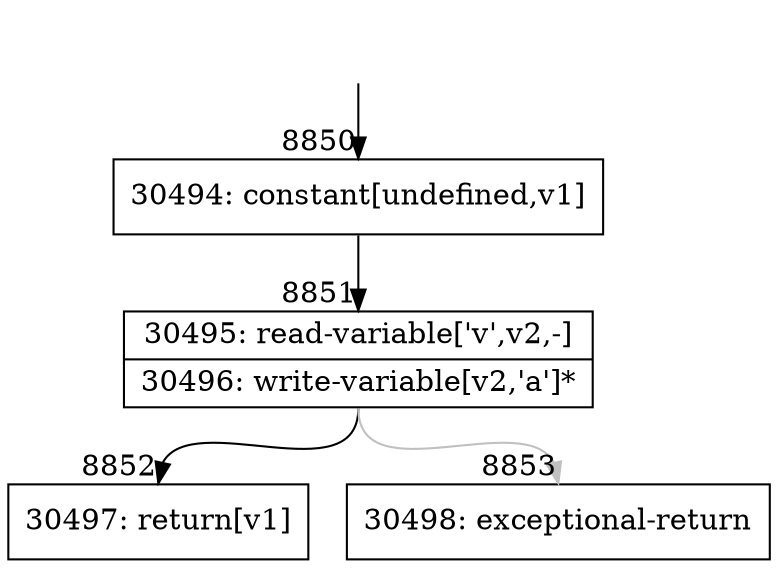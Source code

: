 digraph {
rankdir="TD"
BB_entry755[shape=none,label=""];
BB_entry755 -> BB8850 [tailport=s, headport=n, headlabel="    8850"]
BB8850 [shape=record label="{30494: constant[undefined,v1]}" ] 
BB8850 -> BB8851 [tailport=s, headport=n, headlabel="      8851"]
BB8851 [shape=record label="{30495: read-variable['v',v2,-]|30496: write-variable[v2,'a']*}" ] 
BB8851 -> BB8852 [tailport=s, headport=n, headlabel="      8852"]
BB8851 -> BB8853 [tailport=s, headport=n, color=gray, headlabel="      8853"]
BB8852 [shape=record label="{30497: return[v1]}" ] 
BB8853 [shape=record label="{30498: exceptional-return}" ] 
//#$~ 15800
}
